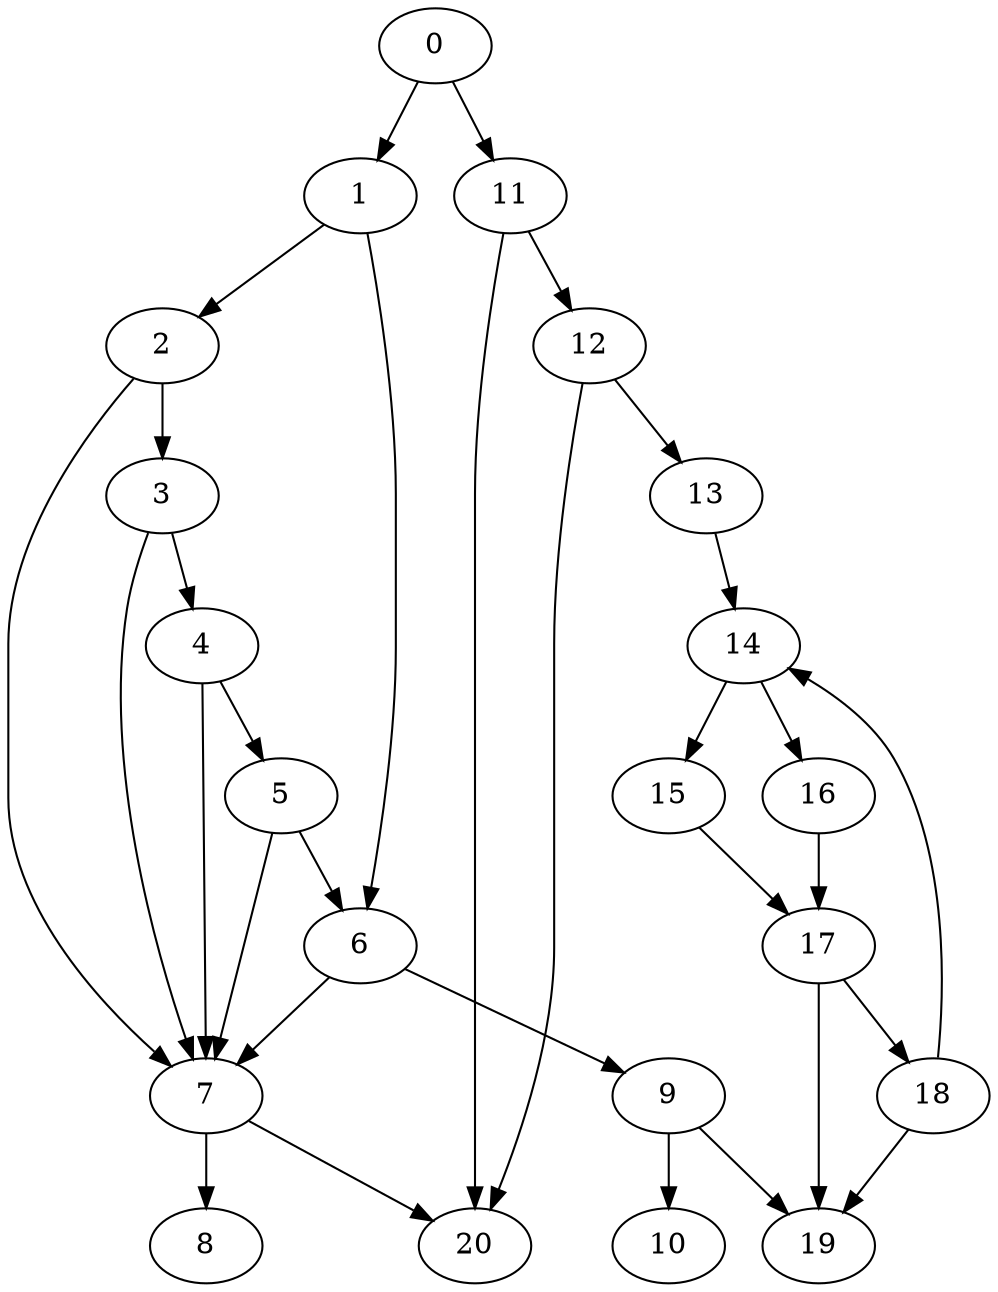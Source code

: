 digraph {
	0
	1
	2
	3
	4
	5
	6
	7
	8
	9
	10
	11
	12
	13
	14
	15
	16
	17
	18
	19
	20
	12 -> 13
	17 -> 18
	0 -> 1
	3 -> 4
	7 -> 8
	9 -> 10
	2 -> 7
	3 -> 7
	4 -> 7
	5 -> 7
	6 -> 7
	6 -> 9
	0 -> 11
	7 -> 20
	11 -> 20
	12 -> 20
	13 -> 14
	18 -> 14
	9 -> 19
	17 -> 19
	18 -> 19
	1 -> 2
	2 -> 3
	4 -> 5
	11 -> 12
	15 -> 17
	16 -> 17
	1 -> 6
	5 -> 6
	14 -> 15
	14 -> 16
}
